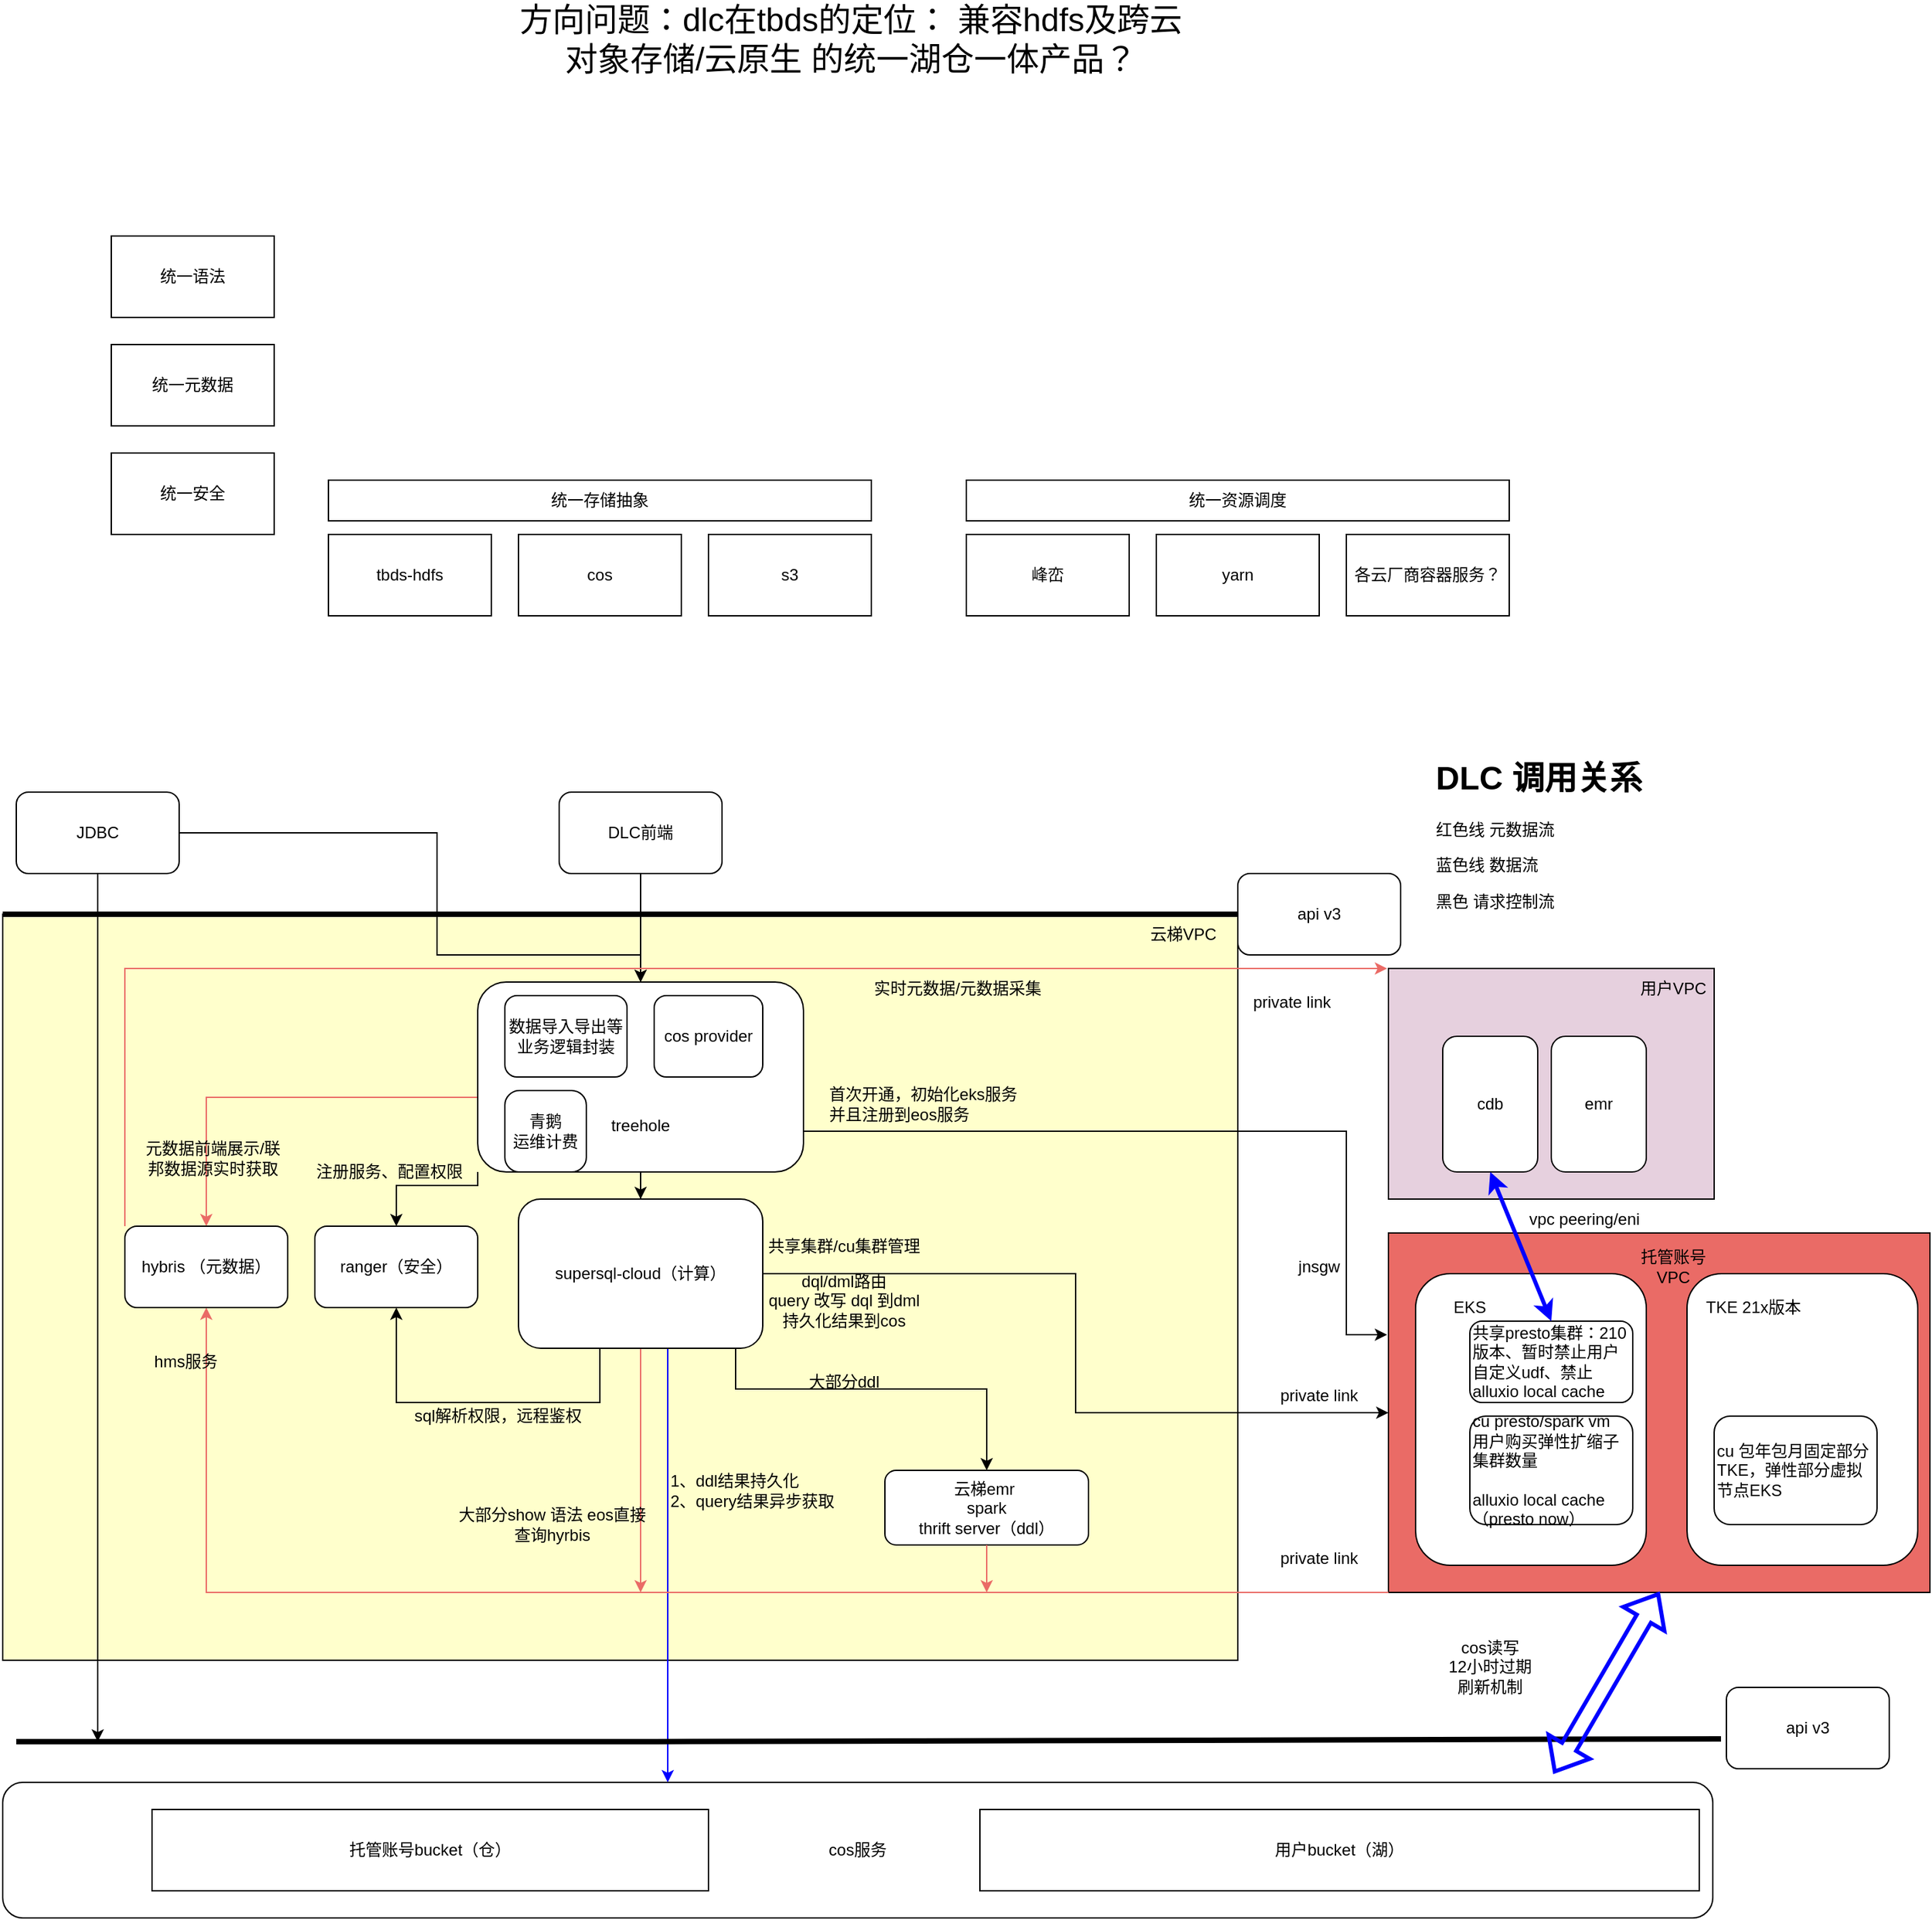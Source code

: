<mxfile version="20.2.3" type="github">
  <diagram id="dzDGJaT0LqkKtjmnmPE_" name="Page-1">
    <mxGraphModel dx="2450" dy="966" grid="1" gridSize="10" guides="1" tooltips="1" connect="1" arrows="1" fold="1" page="1" pageScale="1" pageWidth="827" pageHeight="1169" math="0" shadow="0">
      <root>
        <mxCell id="0" />
        <mxCell id="1" parent="0" />
        <mxCell id="bD3E9LJAJzrm63IDOAJ8-2" value="方向问题：dlc在tbds的定位： 兼容hdfs及跨云 对象存储/云原生 的统一湖仓一体产品？" style="text;html=1;strokeColor=none;fillColor=none;align=center;verticalAlign=middle;whiteSpace=wrap;rounded=0;fontSize=24;" vertex="1" parent="1">
          <mxGeometry x="210" y="70" width="510" height="30" as="geometry" />
        </mxCell>
        <mxCell id="bD3E9LJAJzrm63IDOAJ8-3" value="tbds-hdfs" style="rounded=0;whiteSpace=wrap;html=1;" vertex="1" parent="1">
          <mxGeometry x="80" y="450" width="120" height="60" as="geometry" />
        </mxCell>
        <mxCell id="bD3E9LJAJzrm63IDOAJ8-4" value="cos" style="rounded=0;whiteSpace=wrap;html=1;" vertex="1" parent="1">
          <mxGeometry x="220" y="450" width="120" height="60" as="geometry" />
        </mxCell>
        <mxCell id="bD3E9LJAJzrm63IDOAJ8-5" value="s3" style="rounded=0;whiteSpace=wrap;html=1;" vertex="1" parent="1">
          <mxGeometry x="360" y="450" width="120" height="60" as="geometry" />
        </mxCell>
        <mxCell id="bD3E9LJAJzrm63IDOAJ8-6" value="统一存储抽象" style="rounded=0;whiteSpace=wrap;html=1;" vertex="1" parent="1">
          <mxGeometry x="80" y="410" width="400" height="30" as="geometry" />
        </mxCell>
        <mxCell id="bD3E9LJAJzrm63IDOAJ8-7" value="统一资源调度" style="rounded=0;whiteSpace=wrap;html=1;" vertex="1" parent="1">
          <mxGeometry x="550" y="410" width="400" height="30" as="geometry" />
        </mxCell>
        <mxCell id="bD3E9LJAJzrm63IDOAJ8-8" value="峰峦" style="rounded=0;whiteSpace=wrap;html=1;" vertex="1" parent="1">
          <mxGeometry x="550" y="450" width="120" height="60" as="geometry" />
        </mxCell>
        <mxCell id="bD3E9LJAJzrm63IDOAJ8-9" value="yarn" style="rounded=0;whiteSpace=wrap;html=1;" vertex="1" parent="1">
          <mxGeometry x="690" y="450" width="120" height="60" as="geometry" />
        </mxCell>
        <mxCell id="bD3E9LJAJzrm63IDOAJ8-10" value="各云厂商容器服务？" style="rounded=0;whiteSpace=wrap;html=1;" vertex="1" parent="1">
          <mxGeometry x="830" y="450" width="120" height="60" as="geometry" />
        </mxCell>
        <mxCell id="bD3E9LJAJzrm63IDOAJ8-14" value="统一元数据" style="rounded=0;whiteSpace=wrap;html=1;" vertex="1" parent="1">
          <mxGeometry x="-80" y="310" width="120" height="60" as="geometry" />
        </mxCell>
        <mxCell id="bD3E9LJAJzrm63IDOAJ8-15" value="统一安全" style="rounded=0;whiteSpace=wrap;html=1;" vertex="1" parent="1">
          <mxGeometry x="-80" y="390" width="120" height="60" as="geometry" />
        </mxCell>
        <mxCell id="bD3E9LJAJzrm63IDOAJ8-16" value="统一语法" style="rounded=0;whiteSpace=wrap;html=1;" vertex="1" parent="1">
          <mxGeometry x="-80" y="230" width="120" height="60" as="geometry" />
        </mxCell>
        <mxCell id="bD3E9LJAJzrm63IDOAJ8-151" value="" style="rounded=0;whiteSpace=wrap;html=1;fontColor=#000000;fillColor=#FFFFCC;" vertex="1" parent="1">
          <mxGeometry x="-160" y="730" width="910" height="550" as="geometry" />
        </mxCell>
        <mxCell id="bD3E9LJAJzrm63IDOAJ8-152" value="" style="rounded=0;whiteSpace=wrap;html=1;fillColor=#EA6B66;" vertex="1" parent="1">
          <mxGeometry x="861" y="965" width="399" height="265" as="geometry" />
        </mxCell>
        <mxCell id="bD3E9LJAJzrm63IDOAJ8-153" value="" style="rounded=0;whiteSpace=wrap;html=1;fillColor=#E6D0DE;" vertex="1" parent="1">
          <mxGeometry x="861" y="770" width="240" height="170" as="geometry" />
        </mxCell>
        <mxCell id="bD3E9LJAJzrm63IDOAJ8-154" style="edgeStyle=orthogonalEdgeStyle;rounded=0;orthogonalLoop=1;jettySize=auto;html=1;entryX=0.5;entryY=0;entryDx=0;entryDy=0;" edge="1" parent="1" source="bD3E9LJAJzrm63IDOAJ8-156" target="bD3E9LJAJzrm63IDOAJ8-162">
          <mxGeometry relative="1" as="geometry">
            <Array as="points">
              <mxPoint x="160" y="670" />
              <mxPoint x="160" y="760" />
              <mxPoint x="310" y="760" />
            </Array>
          </mxGeometry>
        </mxCell>
        <mxCell id="bD3E9LJAJzrm63IDOAJ8-155" style="edgeStyle=orthogonalEdgeStyle;rounded=0;orthogonalLoop=1;jettySize=auto;html=1;" edge="1" parent="1" source="bD3E9LJAJzrm63IDOAJ8-156">
          <mxGeometry relative="1" as="geometry">
            <mxPoint x="-90" y="1340" as="targetPoint" />
          </mxGeometry>
        </mxCell>
        <mxCell id="bD3E9LJAJzrm63IDOAJ8-156" value="JDBC" style="rounded=1;whiteSpace=wrap;html=1;" vertex="1" parent="1">
          <mxGeometry x="-150" y="640" width="120" height="60" as="geometry" />
        </mxCell>
        <mxCell id="bD3E9LJAJzrm63IDOAJ8-157" style="edgeStyle=orthogonalEdgeStyle;rounded=0;orthogonalLoop=1;jettySize=auto;html=1;entryX=0.5;entryY=0;entryDx=0;entryDy=0;" edge="1" parent="1" source="bD3E9LJAJzrm63IDOAJ8-158" target="bD3E9LJAJzrm63IDOAJ8-162">
          <mxGeometry relative="1" as="geometry">
            <mxPoint x="20" y="760" as="targetPoint" />
          </mxGeometry>
        </mxCell>
        <mxCell id="bD3E9LJAJzrm63IDOAJ8-158" value="DLC前端" style="rounded=1;whiteSpace=wrap;html=1;" vertex="1" parent="1">
          <mxGeometry x="250" y="640" width="120" height="60" as="geometry" />
        </mxCell>
        <mxCell id="bD3E9LJAJzrm63IDOAJ8-159" style="edgeStyle=orthogonalEdgeStyle;rounded=0;orthogonalLoop=1;jettySize=auto;html=1;" edge="1" parent="1" source="bD3E9LJAJzrm63IDOAJ8-162" target="bD3E9LJAJzrm63IDOAJ8-173">
          <mxGeometry relative="1" as="geometry">
            <mxPoint x="310" y="990" as="targetPoint" />
          </mxGeometry>
        </mxCell>
        <mxCell id="bD3E9LJAJzrm63IDOAJ8-160" style="edgeStyle=orthogonalEdgeStyle;rounded=0;orthogonalLoop=1;jettySize=auto;html=1;strokeColor=#EA6B66;" edge="1" parent="1" source="bD3E9LJAJzrm63IDOAJ8-162" target="bD3E9LJAJzrm63IDOAJ8-176">
          <mxGeometry relative="1" as="geometry">
            <mxPoint x="40" y="1070" as="targetPoint" />
            <Array as="points">
              <mxPoint x="-10" y="865" />
            </Array>
          </mxGeometry>
        </mxCell>
        <mxCell id="bD3E9LJAJzrm63IDOAJ8-161" style="edgeStyle=orthogonalEdgeStyle;rounded=0;orthogonalLoop=1;jettySize=auto;html=1;exitX=0;exitY=1;exitDx=0;exitDy=0;" edge="1" parent="1" source="bD3E9LJAJzrm63IDOAJ8-162" target="bD3E9LJAJzrm63IDOAJ8-180">
          <mxGeometry relative="1" as="geometry">
            <mxPoint x="130" y="990" as="targetPoint" />
            <Array as="points">
              <mxPoint x="190" y="930" />
              <mxPoint x="130" y="930" />
            </Array>
          </mxGeometry>
        </mxCell>
        <mxCell id="bD3E9LJAJzrm63IDOAJ8-162" value="&lt;br&gt;&lt;br&gt;&lt;br&gt;&lt;br&gt;&lt;br&gt;treehole" style="rounded=1;whiteSpace=wrap;html=1;" vertex="1" parent="1">
          <mxGeometry x="190" y="780" width="240" height="140" as="geometry" />
        </mxCell>
        <mxCell id="bD3E9LJAJzrm63IDOAJ8-163" value="cos服务" style="rounded=1;whiteSpace=wrap;html=1;" vertex="1" parent="1">
          <mxGeometry x="-160" y="1370" width="1260" height="100" as="geometry" />
        </mxCell>
        <mxCell id="bD3E9LJAJzrm63IDOAJ8-164" value="" style="endArrow=none;html=1;strokeWidth=4;" edge="1" parent="1" target="bD3E9LJAJzrm63IDOAJ8-165">
          <mxGeometry width="50" height="50" relative="1" as="geometry">
            <mxPoint x="-160" y="730" as="sourcePoint" />
            <mxPoint x="770" y="730" as="targetPoint" />
          </mxGeometry>
        </mxCell>
        <mxCell id="bD3E9LJAJzrm63IDOAJ8-165" value="api v3" style="rounded=1;whiteSpace=wrap;html=1;" vertex="1" parent="1">
          <mxGeometry x="750" y="700" width="120" height="60" as="geometry" />
        </mxCell>
        <mxCell id="bD3E9LJAJzrm63IDOAJ8-166" value="" style="rounded=1;whiteSpace=wrap;html=1;" vertex="1" parent="1">
          <mxGeometry x="881" y="995" width="170" height="215" as="geometry" />
        </mxCell>
        <mxCell id="bD3E9LJAJzrm63IDOAJ8-167" value="首次开通，初始化eks服务&lt;br&gt;并且注册到eos服务" style="text;html=1;strokeColor=none;fillColor=none;align=left;verticalAlign=middle;whiteSpace=wrap;rounded=0;" vertex="1" parent="1">
          <mxGeometry x="447" y="860" width="220" height="20" as="geometry" />
        </mxCell>
        <mxCell id="bD3E9LJAJzrm63IDOAJ8-168" style="edgeStyle=orthogonalEdgeStyle;rounded=0;orthogonalLoop=1;jettySize=auto;html=1;entryX=0;entryY=0.5;entryDx=0;entryDy=0;" edge="1" parent="1" source="bD3E9LJAJzrm63IDOAJ8-173" target="bD3E9LJAJzrm63IDOAJ8-152">
          <mxGeometry relative="1" as="geometry">
            <mxPoint x="840" y="1100" as="targetPoint" />
          </mxGeometry>
        </mxCell>
        <mxCell id="bD3E9LJAJzrm63IDOAJ8-169" style="edgeStyle=orthogonalEdgeStyle;rounded=0;orthogonalLoop=1;jettySize=auto;html=1;strokeColor=#EA6B66;" edge="1" parent="1" source="bD3E9LJAJzrm63IDOAJ8-173">
          <mxGeometry relative="1" as="geometry">
            <Array as="points">
              <mxPoint x="310" y="1200" />
              <mxPoint x="310" y="1200" />
            </Array>
            <mxPoint x="310" y="1230" as="targetPoint" />
          </mxGeometry>
        </mxCell>
        <mxCell id="bD3E9LJAJzrm63IDOAJ8-170" style="edgeStyle=orthogonalEdgeStyle;rounded=0;orthogonalLoop=1;jettySize=auto;html=1;entryX=0.5;entryY=1;entryDx=0;entryDy=0;" edge="1" parent="1" source="bD3E9LJAJzrm63IDOAJ8-173" target="bD3E9LJAJzrm63IDOAJ8-180">
          <mxGeometry relative="1" as="geometry">
            <Array as="points">
              <mxPoint x="280" y="1090" />
              <mxPoint x="130" y="1090" />
            </Array>
          </mxGeometry>
        </mxCell>
        <mxCell id="bD3E9LJAJzrm63IDOAJ8-171" style="edgeStyle=orthogonalEdgeStyle;rounded=0;orthogonalLoop=1;jettySize=auto;html=1;strokeColor=#0000FF;fontColor=#000000;" edge="1" parent="1" source="bD3E9LJAJzrm63IDOAJ8-173" target="bD3E9LJAJzrm63IDOAJ8-163">
          <mxGeometry relative="1" as="geometry">
            <Array as="points">
              <mxPoint x="330" y="1270" />
              <mxPoint x="330" y="1270" />
            </Array>
          </mxGeometry>
        </mxCell>
        <mxCell id="bD3E9LJAJzrm63IDOAJ8-172" style="edgeStyle=orthogonalEdgeStyle;rounded=0;orthogonalLoop=1;jettySize=auto;html=1;fontColor=#000000;strokeColor=#000000;" edge="1" parent="1" source="bD3E9LJAJzrm63IDOAJ8-173" target="bD3E9LJAJzrm63IDOAJ8-204">
          <mxGeometry relative="1" as="geometry">
            <Array as="points">
              <mxPoint x="380" y="1010" />
              <mxPoint x="380" y="1080" />
              <mxPoint x="565" y="1080" />
            </Array>
          </mxGeometry>
        </mxCell>
        <mxCell id="bD3E9LJAJzrm63IDOAJ8-173" value="supersql-cloud（计算）" style="rounded=1;whiteSpace=wrap;html=1;" vertex="1" parent="1">
          <mxGeometry x="220" y="940" width="180" height="110" as="geometry" />
        </mxCell>
        <mxCell id="bD3E9LJAJzrm63IDOAJ8-174" style="edgeStyle=orthogonalEdgeStyle;rounded=0;orthogonalLoop=1;jettySize=auto;html=1;entryX=0.5;entryY=1;entryDx=0;entryDy=0;strokeColor=#EA6B66;" edge="1" parent="1" source="bD3E9LJAJzrm63IDOAJ8-152" target="bD3E9LJAJzrm63IDOAJ8-176">
          <mxGeometry relative="1" as="geometry">
            <Array as="points">
              <mxPoint x="-10" y="1230" />
            </Array>
            <mxPoint x="750" y="1060" as="sourcePoint" />
          </mxGeometry>
        </mxCell>
        <mxCell id="bD3E9LJAJzrm63IDOAJ8-175" style="edgeStyle=orthogonalEdgeStyle;rounded=0;orthogonalLoop=1;jettySize=auto;html=1;strokeColor=#EA6B66;" edge="1" parent="1" source="bD3E9LJAJzrm63IDOAJ8-176">
          <mxGeometry relative="1" as="geometry">
            <Array as="points">
              <mxPoint x="-70" y="770" />
              <mxPoint x="860" y="770" />
            </Array>
            <mxPoint x="860" y="770" as="targetPoint" />
          </mxGeometry>
        </mxCell>
        <mxCell id="bD3E9LJAJzrm63IDOAJ8-176" value="hybris （元数据）" style="rounded=1;whiteSpace=wrap;html=1;" vertex="1" parent="1">
          <mxGeometry x="-70" y="960" width="120" height="60" as="geometry" />
        </mxCell>
        <mxCell id="bD3E9LJAJzrm63IDOAJ8-177" value="元数据前端展示/联邦数据源实时获取" style="text;html=1;strokeColor=none;fillColor=none;align=center;verticalAlign=middle;whiteSpace=wrap;rounded=0;" vertex="1" parent="1">
          <mxGeometry x="-60" y="900" width="110" height="20" as="geometry" />
        </mxCell>
        <mxCell id="bD3E9LJAJzrm63IDOAJ8-178" value="大部分show 语法 eos直接查询hyrbis" style="text;html=1;strokeColor=none;fillColor=none;align=center;verticalAlign=middle;whiteSpace=wrap;rounded=0;" vertex="1" parent="1">
          <mxGeometry x="170" y="1170" width="150" height="20" as="geometry" />
        </mxCell>
        <mxCell id="bD3E9LJAJzrm63IDOAJ8-179" value="hms服务" style="text;html=1;strokeColor=none;fillColor=none;align=center;verticalAlign=middle;whiteSpace=wrap;rounded=0;" vertex="1" parent="1">
          <mxGeometry x="-60" y="1050" width="70" height="20" as="geometry" />
        </mxCell>
        <mxCell id="bD3E9LJAJzrm63IDOAJ8-180" value="ranger（安全）" style="rounded=1;whiteSpace=wrap;html=1;" vertex="1" parent="1">
          <mxGeometry x="70" y="960" width="120" height="60" as="geometry" />
        </mxCell>
        <mxCell id="bD3E9LJAJzrm63IDOAJ8-181" value="注册服务、配置权限" style="text;html=1;strokeColor=none;fillColor=none;align=center;verticalAlign=middle;whiteSpace=wrap;rounded=0;" vertex="1" parent="1">
          <mxGeometry x="70" y="910" width="110" height="20" as="geometry" />
        </mxCell>
        <mxCell id="bD3E9LJAJzrm63IDOAJ8-182" value="sql解析权限，远程鉴权" style="text;html=1;strokeColor=none;fillColor=none;align=center;verticalAlign=middle;whiteSpace=wrap;rounded=0;" vertex="1" parent="1">
          <mxGeometry x="140" y="1090" width="130" height="20" as="geometry" />
        </mxCell>
        <mxCell id="bD3E9LJAJzrm63IDOAJ8-183" value="1、ddl结果持久化&lt;br&gt;2、query结果异步获取" style="text;html=1;strokeColor=none;fillColor=none;align=left;verticalAlign=middle;whiteSpace=wrap;rounded=0;" vertex="1" parent="1">
          <mxGeometry x="330" y="1140" width="130" height="30" as="geometry" />
        </mxCell>
        <mxCell id="bD3E9LJAJzrm63IDOAJ8-184" value="cdb" style="rounded=1;whiteSpace=wrap;html=1;align=center;" vertex="1" parent="1">
          <mxGeometry x="901" y="820" width="70" height="100" as="geometry" />
        </mxCell>
        <mxCell id="bD3E9LJAJzrm63IDOAJ8-185" value="实时元数据/元数据采集" style="text;html=1;strokeColor=none;fillColor=none;align=left;verticalAlign=middle;whiteSpace=wrap;rounded=0;" vertex="1" parent="1">
          <mxGeometry x="480" y="775" width="130" height="20" as="geometry" />
        </mxCell>
        <mxCell id="bD3E9LJAJzrm63IDOAJ8-186" value="" style="endArrow=none;html=1;strokeWidth=4;entryX=-0.033;entryY=0.633;entryDx=0;entryDy=0;entryPerimeter=0;" edge="1" parent="1" target="bD3E9LJAJzrm63IDOAJ8-187">
          <mxGeometry width="50" height="50" relative="1" as="geometry">
            <mxPoint x="-150" y="1340" as="sourcePoint" />
            <mxPoint x="750" y="1340" as="targetPoint" />
            <Array as="points">
              <mxPoint x="310" y="1340" />
            </Array>
          </mxGeometry>
        </mxCell>
        <mxCell id="bD3E9LJAJzrm63IDOAJ8-187" value="api v3" style="rounded=1;whiteSpace=wrap;html=1;" vertex="1" parent="1">
          <mxGeometry x="1110" y="1300" width="120" height="60" as="geometry" />
        </mxCell>
        <mxCell id="bD3E9LJAJzrm63IDOAJ8-188" value="&lt;h1&gt;DLC 调用关系&lt;/h1&gt;&lt;p&gt;红色线 元数据流&lt;/p&gt;&lt;p&gt;蓝色线 数据流&lt;/p&gt;&lt;p&gt;黑色 请求控制流&lt;/p&gt;" style="text;html=1;strokeColor=none;fillColor=none;spacing=5;spacingTop=-20;whiteSpace=wrap;overflow=hidden;rounded=0;" vertex="1" parent="1">
          <mxGeometry x="891" y="610" width="190" height="130" as="geometry" />
        </mxCell>
        <mxCell id="bD3E9LJAJzrm63IDOAJ8-189" value="用户VPC" style="text;html=1;strokeColor=none;fillColor=none;align=center;verticalAlign=middle;whiteSpace=wrap;rounded=0;" vertex="1" parent="1">
          <mxGeometry x="1041" y="770" width="60" height="30" as="geometry" />
        </mxCell>
        <mxCell id="bD3E9LJAJzrm63IDOAJ8-190" value="emr" style="rounded=1;whiteSpace=wrap;html=1;align=center;" vertex="1" parent="1">
          <mxGeometry x="981" y="820" width="70" height="100" as="geometry" />
        </mxCell>
        <mxCell id="bD3E9LJAJzrm63IDOAJ8-191" value="托管账号VPC" style="text;html=1;strokeColor=none;fillColor=none;align=center;verticalAlign=middle;whiteSpace=wrap;rounded=0;" vertex="1" parent="1">
          <mxGeometry x="1041" y="975" width="60" height="30" as="geometry" />
        </mxCell>
        <mxCell id="bD3E9LJAJzrm63IDOAJ8-192" value="EKS" style="text;html=1;strokeColor=none;fillColor=none;align=center;verticalAlign=middle;whiteSpace=wrap;rounded=0;" vertex="1" parent="1">
          <mxGeometry x="891" y="1005" width="60" height="30" as="geometry" />
        </mxCell>
        <mxCell id="bD3E9LJAJzrm63IDOAJ8-193" value="共享presto集群：210版本、暂时禁止用户自定义udf、禁止alluxio local cache" style="rounded=1;whiteSpace=wrap;html=1;align=left;" vertex="1" parent="1">
          <mxGeometry x="921" y="1030" width="120" height="60" as="geometry" />
        </mxCell>
        <mxCell id="bD3E9LJAJzrm63IDOAJ8-194" value="cu presto/spark vm&lt;br&gt;用户购买弹性扩缩子集群数量&lt;br&gt;&lt;br&gt;alluxio local cache（presto now）&amp;nbsp;" style="rounded=1;whiteSpace=wrap;html=1;align=left;" vertex="1" parent="1">
          <mxGeometry x="921" y="1100" width="120" height="80" as="geometry" />
        </mxCell>
        <mxCell id="bD3E9LJAJzrm63IDOAJ8-195" value="" style="endArrow=classic;startArrow=classic;html=1;rounded=0;entryX=0.5;entryY=1;entryDx=0;entryDy=0;exitX=0.5;exitY=0;exitDx=0;exitDy=0;strokeColor=#0000FF;strokeWidth=3;" edge="1" parent="1" source="bD3E9LJAJzrm63IDOAJ8-193" target="bD3E9LJAJzrm63IDOAJ8-184">
          <mxGeometry width="50" height="50" relative="1" as="geometry">
            <mxPoint x="721" y="1110" as="sourcePoint" />
            <mxPoint x="771" y="1060" as="targetPoint" />
          </mxGeometry>
        </mxCell>
        <mxCell id="bD3E9LJAJzrm63IDOAJ8-196" value="vpc peering/eni" style="text;html=1;strokeColor=none;fillColor=none;align=center;verticalAlign=middle;whiteSpace=wrap;rounded=0;" vertex="1" parent="1">
          <mxGeometry x="911" y="940" width="189" height="30" as="geometry" />
        </mxCell>
        <mxCell id="bD3E9LJAJzrm63IDOAJ8-197" style="edgeStyle=orthogonalEdgeStyle;rounded=0;orthogonalLoop=1;jettySize=auto;html=1;" edge="1" parent="1" source="bD3E9LJAJzrm63IDOAJ8-162">
          <mxGeometry relative="1" as="geometry">
            <mxPoint x="860" y="1040" as="targetPoint" />
            <Array as="points">
              <mxPoint x="830" y="890" />
              <mxPoint x="830" y="1040" />
            </Array>
          </mxGeometry>
        </mxCell>
        <mxCell id="bD3E9LJAJzrm63IDOAJ8-198" value="共享集群/cu集群管理" style="text;html=1;strokeColor=none;fillColor=none;align=center;verticalAlign=middle;whiteSpace=wrap;rounded=0;" vertex="1" parent="1">
          <mxGeometry x="400" y="960" width="120" height="30" as="geometry" />
        </mxCell>
        <mxCell id="bD3E9LJAJzrm63IDOAJ8-199" value="private link" style="text;html=1;strokeColor=none;fillColor=none;align=center;verticalAlign=middle;whiteSpace=wrap;rounded=0;" vertex="1" parent="1">
          <mxGeometry x="750" y="780" width="80" height="30" as="geometry" />
        </mxCell>
        <mxCell id="bD3E9LJAJzrm63IDOAJ8-200" value="jnsgw" style="text;html=1;strokeColor=none;fillColor=none;align=center;verticalAlign=middle;whiteSpace=wrap;rounded=0;" vertex="1" parent="1">
          <mxGeometry x="770" y="975" width="80" height="30" as="geometry" />
        </mxCell>
        <mxCell id="bD3E9LJAJzrm63IDOAJ8-201" value="private link" style="text;html=1;strokeColor=none;fillColor=none;align=center;verticalAlign=middle;whiteSpace=wrap;rounded=0;" vertex="1" parent="1">
          <mxGeometry x="770" y="1070" width="80" height="30" as="geometry" />
        </mxCell>
        <mxCell id="bD3E9LJAJzrm63IDOAJ8-202" value="dql/dml路由&lt;br&gt;query 改写 dql 到dml持久化结果到cos" style="text;html=1;strokeColor=none;fillColor=none;align=center;verticalAlign=middle;whiteSpace=wrap;rounded=0;" vertex="1" parent="1">
          <mxGeometry x="400" y="1000" width="120" height="30" as="geometry" />
        </mxCell>
        <mxCell id="bD3E9LJAJzrm63IDOAJ8-203" value="云梯VPC" style="text;html=1;strokeColor=none;fillColor=none;align=center;verticalAlign=middle;whiteSpace=wrap;rounded=0;" vertex="1" parent="1">
          <mxGeometry x="680" y="730" width="60" height="30" as="geometry" />
        </mxCell>
        <mxCell id="bD3E9LJAJzrm63IDOAJ8-204" value="云梯emr&amp;nbsp;&lt;br&gt;spark&lt;br&gt;thrift server（ddl）" style="rounded=1;whiteSpace=wrap;html=1;align=center;" vertex="1" parent="1">
          <mxGeometry x="490" y="1140" width="150" height="55" as="geometry" />
        </mxCell>
        <mxCell id="bD3E9LJAJzrm63IDOAJ8-205" value="大部分ddl" style="text;html=1;strokeColor=none;fillColor=none;align=center;verticalAlign=middle;whiteSpace=wrap;rounded=0;" vertex="1" parent="1">
          <mxGeometry x="400" y="1060" width="120" height="30" as="geometry" />
        </mxCell>
        <mxCell id="bD3E9LJAJzrm63IDOAJ8-206" value="private link" style="text;html=1;strokeColor=none;fillColor=none;align=center;verticalAlign=middle;whiteSpace=wrap;rounded=0;" vertex="1" parent="1">
          <mxGeometry x="770" y="1190" width="80" height="30" as="geometry" />
        </mxCell>
        <mxCell id="bD3E9LJAJzrm63IDOAJ8-207" value="cos读写&lt;br&gt;12小时过期&lt;br&gt;刷新机制" style="text;html=1;strokeColor=none;fillColor=none;align=center;verticalAlign=middle;whiteSpace=wrap;rounded=0;fontColor=#000000;" vertex="1" parent="1">
          <mxGeometry x="871" y="1270" width="130" height="30" as="geometry" />
        </mxCell>
        <mxCell id="bD3E9LJAJzrm63IDOAJ8-208" value="数据导入导出等业务逻辑封装" style="rounded=1;whiteSpace=wrap;html=1;" vertex="1" parent="1">
          <mxGeometry x="210" y="790" width="90" height="60" as="geometry" />
        </mxCell>
        <mxCell id="bD3E9LJAJzrm63IDOAJ8-209" value="cos provider" style="rounded=1;whiteSpace=wrap;html=1;" vertex="1" parent="1">
          <mxGeometry x="320" y="790" width="80" height="60" as="geometry" />
        </mxCell>
        <mxCell id="bD3E9LJAJzrm63IDOAJ8-210" value="" style="endArrow=classic;html=1;rounded=0;fontColor=#000000;strokeColor=#EA6B66;exitX=0.5;exitY=1;exitDx=0;exitDy=0;" edge="1" parent="1" source="bD3E9LJAJzrm63IDOAJ8-204">
          <mxGeometry width="50" height="50" relative="1" as="geometry">
            <mxPoint x="550" y="1050" as="sourcePoint" />
            <mxPoint x="565" y="1230" as="targetPoint" />
          </mxGeometry>
        </mxCell>
        <mxCell id="bD3E9LJAJzrm63IDOAJ8-211" value="" style="shape=flexArrow;endArrow=classic;startArrow=classic;html=1;rounded=0;fontColor=#000000;strokeColor=#0000FF;strokeWidth=3;entryX=0.5;entryY=1;entryDx=0;entryDy=0;exitX=0.907;exitY=-0.067;exitDx=0;exitDy=0;exitPerimeter=0;" edge="1" parent="1" source="bD3E9LJAJzrm63IDOAJ8-163" target="bD3E9LJAJzrm63IDOAJ8-152">
          <mxGeometry width="100" height="100" relative="1" as="geometry">
            <mxPoint x="960" y="1350" as="sourcePoint" />
            <mxPoint x="1060" y="1250" as="targetPoint" />
          </mxGeometry>
        </mxCell>
        <mxCell id="bD3E9LJAJzrm63IDOAJ8-212" value="托管账号bucket（仓）" style="rounded=0;whiteSpace=wrap;html=1;fontColor=#000000;fillColor=#FFFFFF;" vertex="1" parent="1">
          <mxGeometry x="-50" y="1390" width="410" height="60" as="geometry" />
        </mxCell>
        <mxCell id="bD3E9LJAJzrm63IDOAJ8-213" value="用户bucket（湖）" style="rounded=0;whiteSpace=wrap;html=1;fontColor=#000000;fillColor=#FFFFFF;" vertex="1" parent="1">
          <mxGeometry x="560" y="1390" width="530" height="60" as="geometry" />
        </mxCell>
        <mxCell id="bD3E9LJAJzrm63IDOAJ8-214" value="青鹅&lt;br&gt;运维计费" style="rounded=1;whiteSpace=wrap;html=1;arcSize=18;" vertex="1" parent="1">
          <mxGeometry x="210" y="860" width="60" height="60" as="geometry" />
        </mxCell>
        <mxCell id="bD3E9LJAJzrm63IDOAJ8-215" value="" style="rounded=1;whiteSpace=wrap;html=1;" vertex="1" parent="1">
          <mxGeometry x="1081" y="995" width="170" height="215" as="geometry" />
        </mxCell>
        <mxCell id="bD3E9LJAJzrm63IDOAJ8-216" value="TKE 21x版本" style="text;html=1;strokeColor=none;fillColor=none;align=center;verticalAlign=middle;whiteSpace=wrap;rounded=0;" vertex="1" parent="1">
          <mxGeometry x="1090" y="1005" width="80" height="30" as="geometry" />
        </mxCell>
        <mxCell id="bD3E9LJAJzrm63IDOAJ8-217" value="cu 包年包月固定部分TKE，弹性部分虚拟节点EKS" style="rounded=1;whiteSpace=wrap;html=1;align=left;" vertex="1" parent="1">
          <mxGeometry x="1101" y="1100" width="120" height="80" as="geometry" />
        </mxCell>
      </root>
    </mxGraphModel>
  </diagram>
</mxfile>
